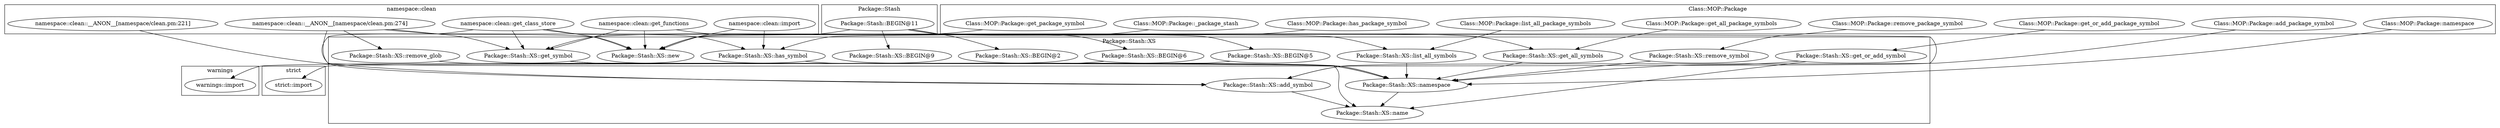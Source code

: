 digraph {
graph [overlap=false]
subgraph cluster_Package_Stash {
	label="Package::Stash";
	"Package::Stash::BEGIN@11";
}
subgraph cluster_Package_Stash_XS {
	label="Package::Stash::XS";
	"Package::Stash::XS::has_symbol";
	"Package::Stash::XS::get_symbol";
	"Package::Stash::XS::remove_symbol";
	"Package::Stash::XS::BEGIN@6";
	"Package::Stash::XS::list_all_symbols";
	"Package::Stash::XS::add_symbol";
	"Package::Stash::XS::name";
	"Package::Stash::XS::get_or_add_symbol";
	"Package::Stash::XS::namespace";
	"Package::Stash::XS::new";
	"Package::Stash::XS::get_all_symbols";
	"Package::Stash::XS::BEGIN@2";
	"Package::Stash::XS::BEGIN@9";
	"Package::Stash::XS::remove_glob";
	"Package::Stash::XS::BEGIN@5";
}
subgraph cluster_namespace_clean {
	label="namespace::clean";
	"namespace::clean::__ANON__[namespace/clean.pm:274]";
	"namespace::clean::import";
	"namespace::clean::get_class_store";
	"namespace::clean::get_functions";
	"namespace::clean::__ANON__[namespace/clean.pm:221]";
}
subgraph cluster_warnings {
	label="warnings";
	"warnings::import";
}
subgraph cluster_strict {
	label="strict";
	"strict::import";
}
subgraph cluster_Class_MOP_Package {
	label="Class::MOP::Package";
	"Class::MOP::Package::namespace";
	"Class::MOP::Package::remove_package_symbol";
	"Class::MOP::Package::list_all_package_symbols";
	"Class::MOP::Package::get_all_package_symbols";
	"Class::MOP::Package::get_package_symbol";
	"Class::MOP::Package::add_package_symbol";
	"Class::MOP::Package::_package_stash";
	"Class::MOP::Package::has_package_symbol";
	"Class::MOP::Package::get_or_add_package_symbol";
}
"Class::MOP::Package::namespace" -> "Package::Stash::XS::namespace";
"namespace::clean::__ANON__[namespace/clean.pm:274]" -> "Package::Stash::XS::namespace";
"Package::Stash::XS::has_symbol" -> "Package::Stash::XS::namespace";
"Package::Stash::XS::get_symbol" -> "Package::Stash::XS::namespace";
"Package::Stash::XS::remove_symbol" -> "Package::Stash::XS::namespace";
"Package::Stash::XS::list_all_symbols" -> "Package::Stash::XS::namespace";
"Package::Stash::XS::get_or_add_symbol" -> "Package::Stash::XS::namespace";
"Package::Stash::XS::get_all_symbols" -> "Package::Stash::XS::namespace";
"Package::Stash::XS::remove_glob" -> "Package::Stash::XS::namespace";
"Package::Stash::XS::get_symbol" -> "Package::Stash::XS::name";
"Package::Stash::XS::add_symbol" -> "Package::Stash::XS::name";
"Package::Stash::XS::get_or_add_symbol" -> "Package::Stash::XS::name";
"Package::Stash::XS::namespace" -> "Package::Stash::XS::name";
"Class::MOP::Package::get_or_add_package_symbol" -> "Package::Stash::XS::get_or_add_symbol";
"namespace::clean::__ANON__[namespace/clean.pm:274]" -> "Package::Stash::XS::get_symbol";
"Class::MOP::Package::get_package_symbol" -> "Package::Stash::XS::get_symbol";
"namespace::clean::get_class_store" -> "Package::Stash::XS::get_symbol";
"namespace::clean::get_functions" -> "Package::Stash::XS::get_symbol";
"namespace::clean::__ANON__[namespace/clean.pm:274]" -> "Package::Stash::XS::new";
"Class::MOP::Package::_package_stash" -> "Package::Stash::XS::new";
"namespace::clean::import" -> "Package::Stash::XS::new";
"namespace::clean::get_class_store" -> "Package::Stash::XS::new";
"Package::Stash::BEGIN@11" -> "Package::Stash::XS::new";
"namespace::clean::get_functions" -> "Package::Stash::XS::new";
"Package::Stash::XS::BEGIN@5" -> "strict::import";
"Package::Stash::BEGIN@11" -> "Package::Stash::XS::BEGIN@5";
"Class::MOP::Package::get_all_package_symbols" -> "Package::Stash::XS::get_all_symbols";
"Package::Stash::BEGIN@11" -> "Package::Stash::XS::get_all_symbols";
"Class::MOP::Package::remove_package_symbol" -> "Package::Stash::XS::remove_symbol";
"namespace::clean::__ANON__[namespace/clean.pm:274]" -> "Package::Stash::XS::remove_glob";
"Class::MOP::Package::list_all_package_symbols" -> "Package::Stash::XS::list_all_symbols";
"namespace::clean::get_functions" -> "Package::Stash::XS::list_all_symbols";
"Package::Stash::XS::BEGIN@6" -> "warnings::import";
"Package::Stash::BEGIN@11" -> "Package::Stash::XS::BEGIN@2";
"Package::Stash::BEGIN@11" -> "Package::Stash::XS::BEGIN@9";
"Class::MOP::Package::add_package_symbol" -> "Package::Stash::XS::add_symbol";
"namespace::clean::get_class_store" -> "Package::Stash::XS::add_symbol";
"Package::Stash::BEGIN@11" -> "Package::Stash::XS::add_symbol";
"namespace::clean::__ANON__[namespace/clean.pm:221]" -> "Package::Stash::XS::add_symbol";
"Package::Stash::BEGIN@11" -> "Package::Stash::XS::BEGIN@6";
"namespace::clean::import" -> "Package::Stash::XS::has_symbol";
"namespace::clean::get_class_store" -> "Package::Stash::XS::has_symbol";
"Class::MOP::Package::has_package_symbol" -> "Package::Stash::XS::has_symbol";
}
